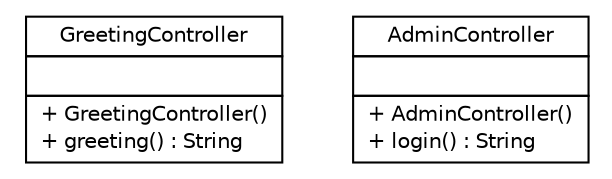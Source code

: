 #!/usr/local/bin/dot
#
# Class diagram 
# Generated by UMLGraph version R5_6-24-gf6e263 (http://www.umlgraph.org/)
#

digraph G {
	edge [fontname="Helvetica",fontsize=10,labelfontname="Helvetica",labelfontsize=10];
	node [fontname="Helvetica",fontsize=10,shape=plaintext];
	nodesep=0.25;
	ranksep=0.5;
	// com.yirendai.oss.environment.admin.controller.GreetingController
	c22 [label=<<table title="com.yirendai.oss.environment.admin.controller.GreetingController" border="0" cellborder="1" cellspacing="0" cellpadding="2" port="p" href="./GreetingController.html">
		<tr><td><table border="0" cellspacing="0" cellpadding="1">
<tr><td align="center" balign="center"> GreetingController </td></tr>
		</table></td></tr>
		<tr><td><table border="0" cellspacing="0" cellpadding="1">
<tr><td align="left" balign="left">  </td></tr>
		</table></td></tr>
		<tr><td><table border="0" cellspacing="0" cellpadding="1">
<tr><td align="left" balign="left"> + GreetingController() </td></tr>
<tr><td align="left" balign="left"> + greeting() : String </td></tr>
		</table></td></tr>
		</table>>, URL="./GreetingController.html", fontname="Helvetica", fontcolor="black", fontsize=10.0];
	// com.yirendai.oss.environment.admin.controller.AdminController
	c23 [label=<<table title="com.yirendai.oss.environment.admin.controller.AdminController" border="0" cellborder="1" cellspacing="0" cellpadding="2" port="p" href="./AdminController.html">
		<tr><td><table border="0" cellspacing="0" cellpadding="1">
<tr><td align="center" balign="center"> AdminController </td></tr>
		</table></td></tr>
		<tr><td><table border="0" cellspacing="0" cellpadding="1">
<tr><td align="left" balign="left">  </td></tr>
		</table></td></tr>
		<tr><td><table border="0" cellspacing="0" cellpadding="1">
<tr><td align="left" balign="left"> + AdminController() </td></tr>
<tr><td align="left" balign="left"> + login() : String </td></tr>
		</table></td></tr>
		</table>>, URL="./AdminController.html", fontname="Helvetica", fontcolor="black", fontsize=10.0];
}


